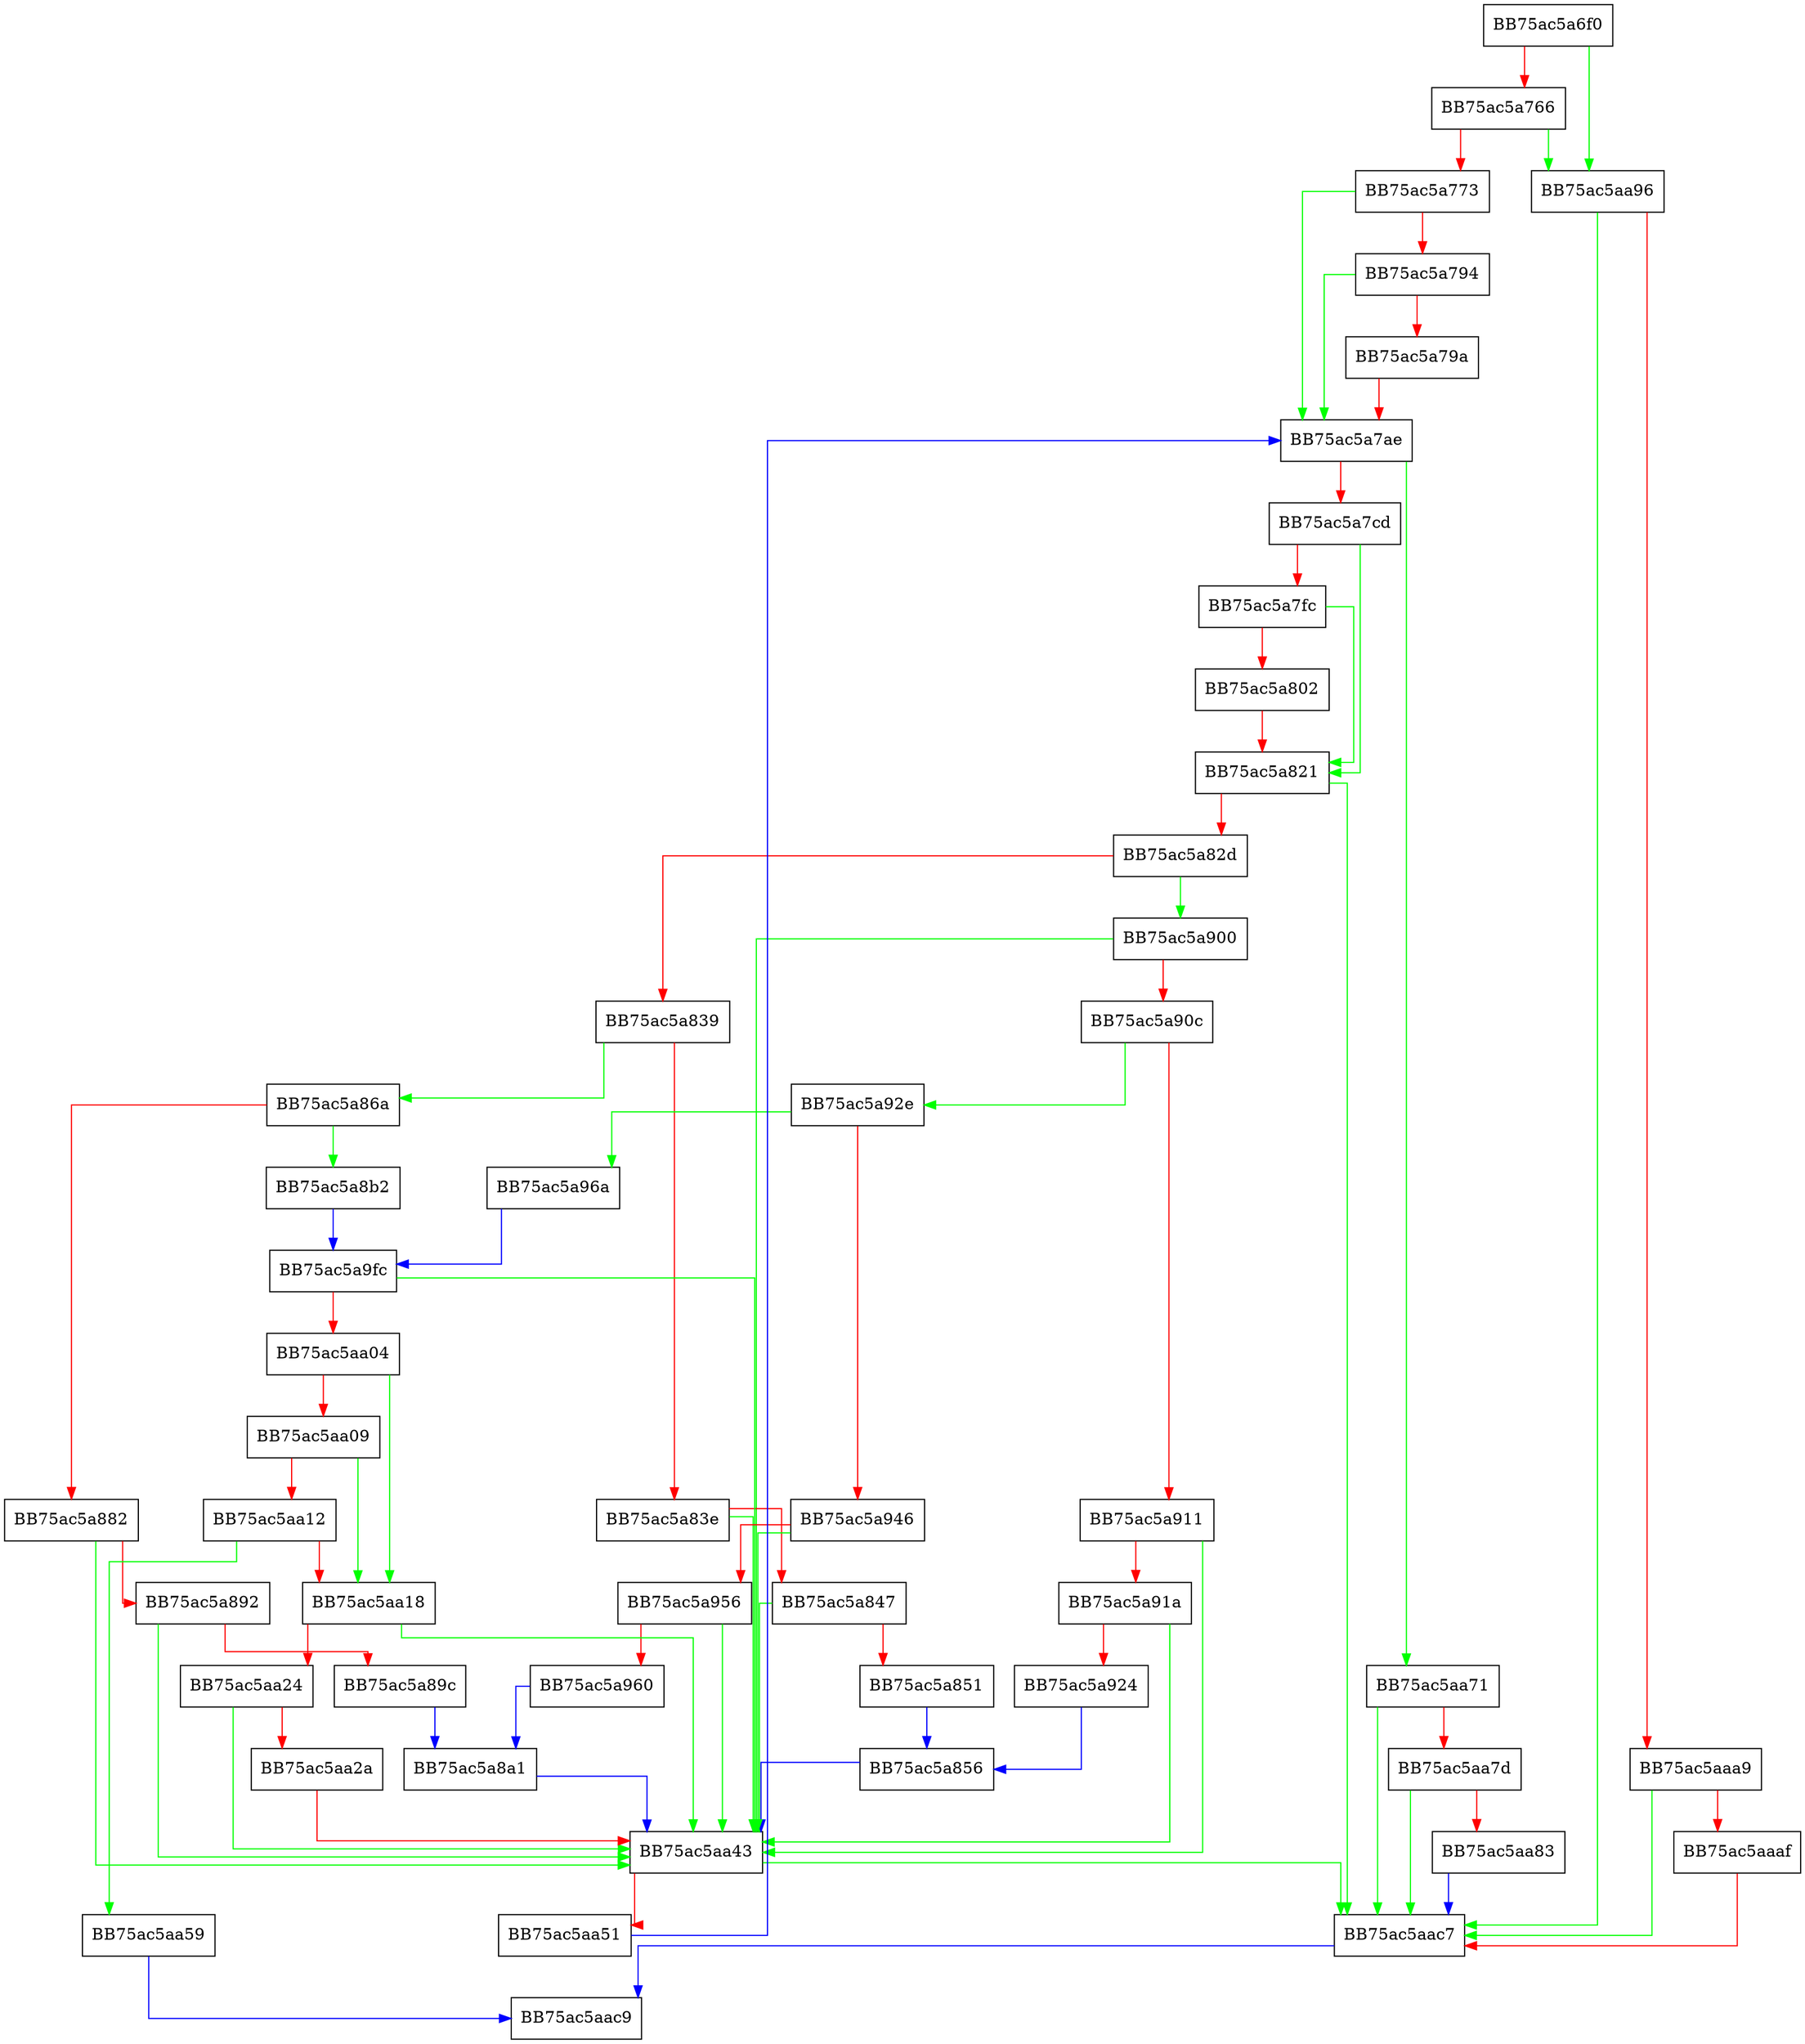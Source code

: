digraph nrgv1_unpack {
  node [shape="box"];
  graph [splines=ortho];
  BB75ac5a6f0 -> BB75ac5aa96 [color="green"];
  BB75ac5a6f0 -> BB75ac5a766 [color="red"];
  BB75ac5a766 -> BB75ac5aa96 [color="green"];
  BB75ac5a766 -> BB75ac5a773 [color="red"];
  BB75ac5a773 -> BB75ac5a7ae [color="green"];
  BB75ac5a773 -> BB75ac5a794 [color="red"];
  BB75ac5a794 -> BB75ac5a7ae [color="green"];
  BB75ac5a794 -> BB75ac5a79a [color="red"];
  BB75ac5a79a -> BB75ac5a7ae [color="red"];
  BB75ac5a7ae -> BB75ac5aa71 [color="green"];
  BB75ac5a7ae -> BB75ac5a7cd [color="red"];
  BB75ac5a7cd -> BB75ac5a821 [color="green"];
  BB75ac5a7cd -> BB75ac5a7fc [color="red"];
  BB75ac5a7fc -> BB75ac5a821 [color="green"];
  BB75ac5a7fc -> BB75ac5a802 [color="red"];
  BB75ac5a802 -> BB75ac5a821 [color="red"];
  BB75ac5a821 -> BB75ac5aac7 [color="green"];
  BB75ac5a821 -> BB75ac5a82d [color="red"];
  BB75ac5a82d -> BB75ac5a900 [color="green"];
  BB75ac5a82d -> BB75ac5a839 [color="red"];
  BB75ac5a839 -> BB75ac5a86a [color="green"];
  BB75ac5a839 -> BB75ac5a83e [color="red"];
  BB75ac5a83e -> BB75ac5aa43 [color="green"];
  BB75ac5a83e -> BB75ac5a847 [color="red"];
  BB75ac5a847 -> BB75ac5aa43 [color="green"];
  BB75ac5a847 -> BB75ac5a851 [color="red"];
  BB75ac5a851 -> BB75ac5a856 [color="blue"];
  BB75ac5a856 -> BB75ac5aa43 [color="blue"];
  BB75ac5a86a -> BB75ac5a8b2 [color="green"];
  BB75ac5a86a -> BB75ac5a882 [color="red"];
  BB75ac5a882 -> BB75ac5aa43 [color="green"];
  BB75ac5a882 -> BB75ac5a892 [color="red"];
  BB75ac5a892 -> BB75ac5aa43 [color="green"];
  BB75ac5a892 -> BB75ac5a89c [color="red"];
  BB75ac5a89c -> BB75ac5a8a1 [color="blue"];
  BB75ac5a8a1 -> BB75ac5aa43 [color="blue"];
  BB75ac5a8b2 -> BB75ac5a9fc [color="blue"];
  BB75ac5a900 -> BB75ac5aa43 [color="green"];
  BB75ac5a900 -> BB75ac5a90c [color="red"];
  BB75ac5a90c -> BB75ac5a92e [color="green"];
  BB75ac5a90c -> BB75ac5a911 [color="red"];
  BB75ac5a911 -> BB75ac5aa43 [color="green"];
  BB75ac5a911 -> BB75ac5a91a [color="red"];
  BB75ac5a91a -> BB75ac5aa43 [color="green"];
  BB75ac5a91a -> BB75ac5a924 [color="red"];
  BB75ac5a924 -> BB75ac5a856 [color="blue"];
  BB75ac5a92e -> BB75ac5a96a [color="green"];
  BB75ac5a92e -> BB75ac5a946 [color="red"];
  BB75ac5a946 -> BB75ac5aa43 [color="green"];
  BB75ac5a946 -> BB75ac5a956 [color="red"];
  BB75ac5a956 -> BB75ac5aa43 [color="green"];
  BB75ac5a956 -> BB75ac5a960 [color="red"];
  BB75ac5a960 -> BB75ac5a8a1 [color="blue"];
  BB75ac5a96a -> BB75ac5a9fc [color="blue"];
  BB75ac5a9fc -> BB75ac5aa43 [color="green"];
  BB75ac5a9fc -> BB75ac5aa04 [color="red"];
  BB75ac5aa04 -> BB75ac5aa18 [color="green"];
  BB75ac5aa04 -> BB75ac5aa09 [color="red"];
  BB75ac5aa09 -> BB75ac5aa18 [color="green"];
  BB75ac5aa09 -> BB75ac5aa12 [color="red"];
  BB75ac5aa12 -> BB75ac5aa59 [color="green"];
  BB75ac5aa12 -> BB75ac5aa18 [color="red"];
  BB75ac5aa18 -> BB75ac5aa43 [color="green"];
  BB75ac5aa18 -> BB75ac5aa24 [color="red"];
  BB75ac5aa24 -> BB75ac5aa43 [color="green"];
  BB75ac5aa24 -> BB75ac5aa2a [color="red"];
  BB75ac5aa2a -> BB75ac5aa43 [color="red"];
  BB75ac5aa43 -> BB75ac5aac7 [color="green"];
  BB75ac5aa43 -> BB75ac5aa51 [color="red"];
  BB75ac5aa51 -> BB75ac5a7ae [color="blue"];
  BB75ac5aa59 -> BB75ac5aac9 [color="blue"];
  BB75ac5aa71 -> BB75ac5aac7 [color="green"];
  BB75ac5aa71 -> BB75ac5aa7d [color="red"];
  BB75ac5aa7d -> BB75ac5aac7 [color="green"];
  BB75ac5aa7d -> BB75ac5aa83 [color="red"];
  BB75ac5aa83 -> BB75ac5aac7 [color="blue"];
  BB75ac5aa96 -> BB75ac5aac7 [color="green"];
  BB75ac5aa96 -> BB75ac5aaa9 [color="red"];
  BB75ac5aaa9 -> BB75ac5aac7 [color="green"];
  BB75ac5aaa9 -> BB75ac5aaaf [color="red"];
  BB75ac5aaaf -> BB75ac5aac7 [color="red"];
  BB75ac5aac7 -> BB75ac5aac9 [color="blue"];
}